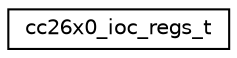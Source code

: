digraph "Graphical Class Hierarchy"
{
 // LATEX_PDF_SIZE
  edge [fontname="Helvetica",fontsize="10",labelfontname="Helvetica",labelfontsize="10"];
  node [fontname="Helvetica",fontsize="10",shape=record];
  rankdir="LR";
  Node0 [label="cc26x0_ioc_regs_t",height=0.2,width=0.4,color="black", fillcolor="white", style="filled",URL="$structcc26x0__ioc__regs__t.html",tooltip="obtain IOCFG-register for a DIO"];
}
